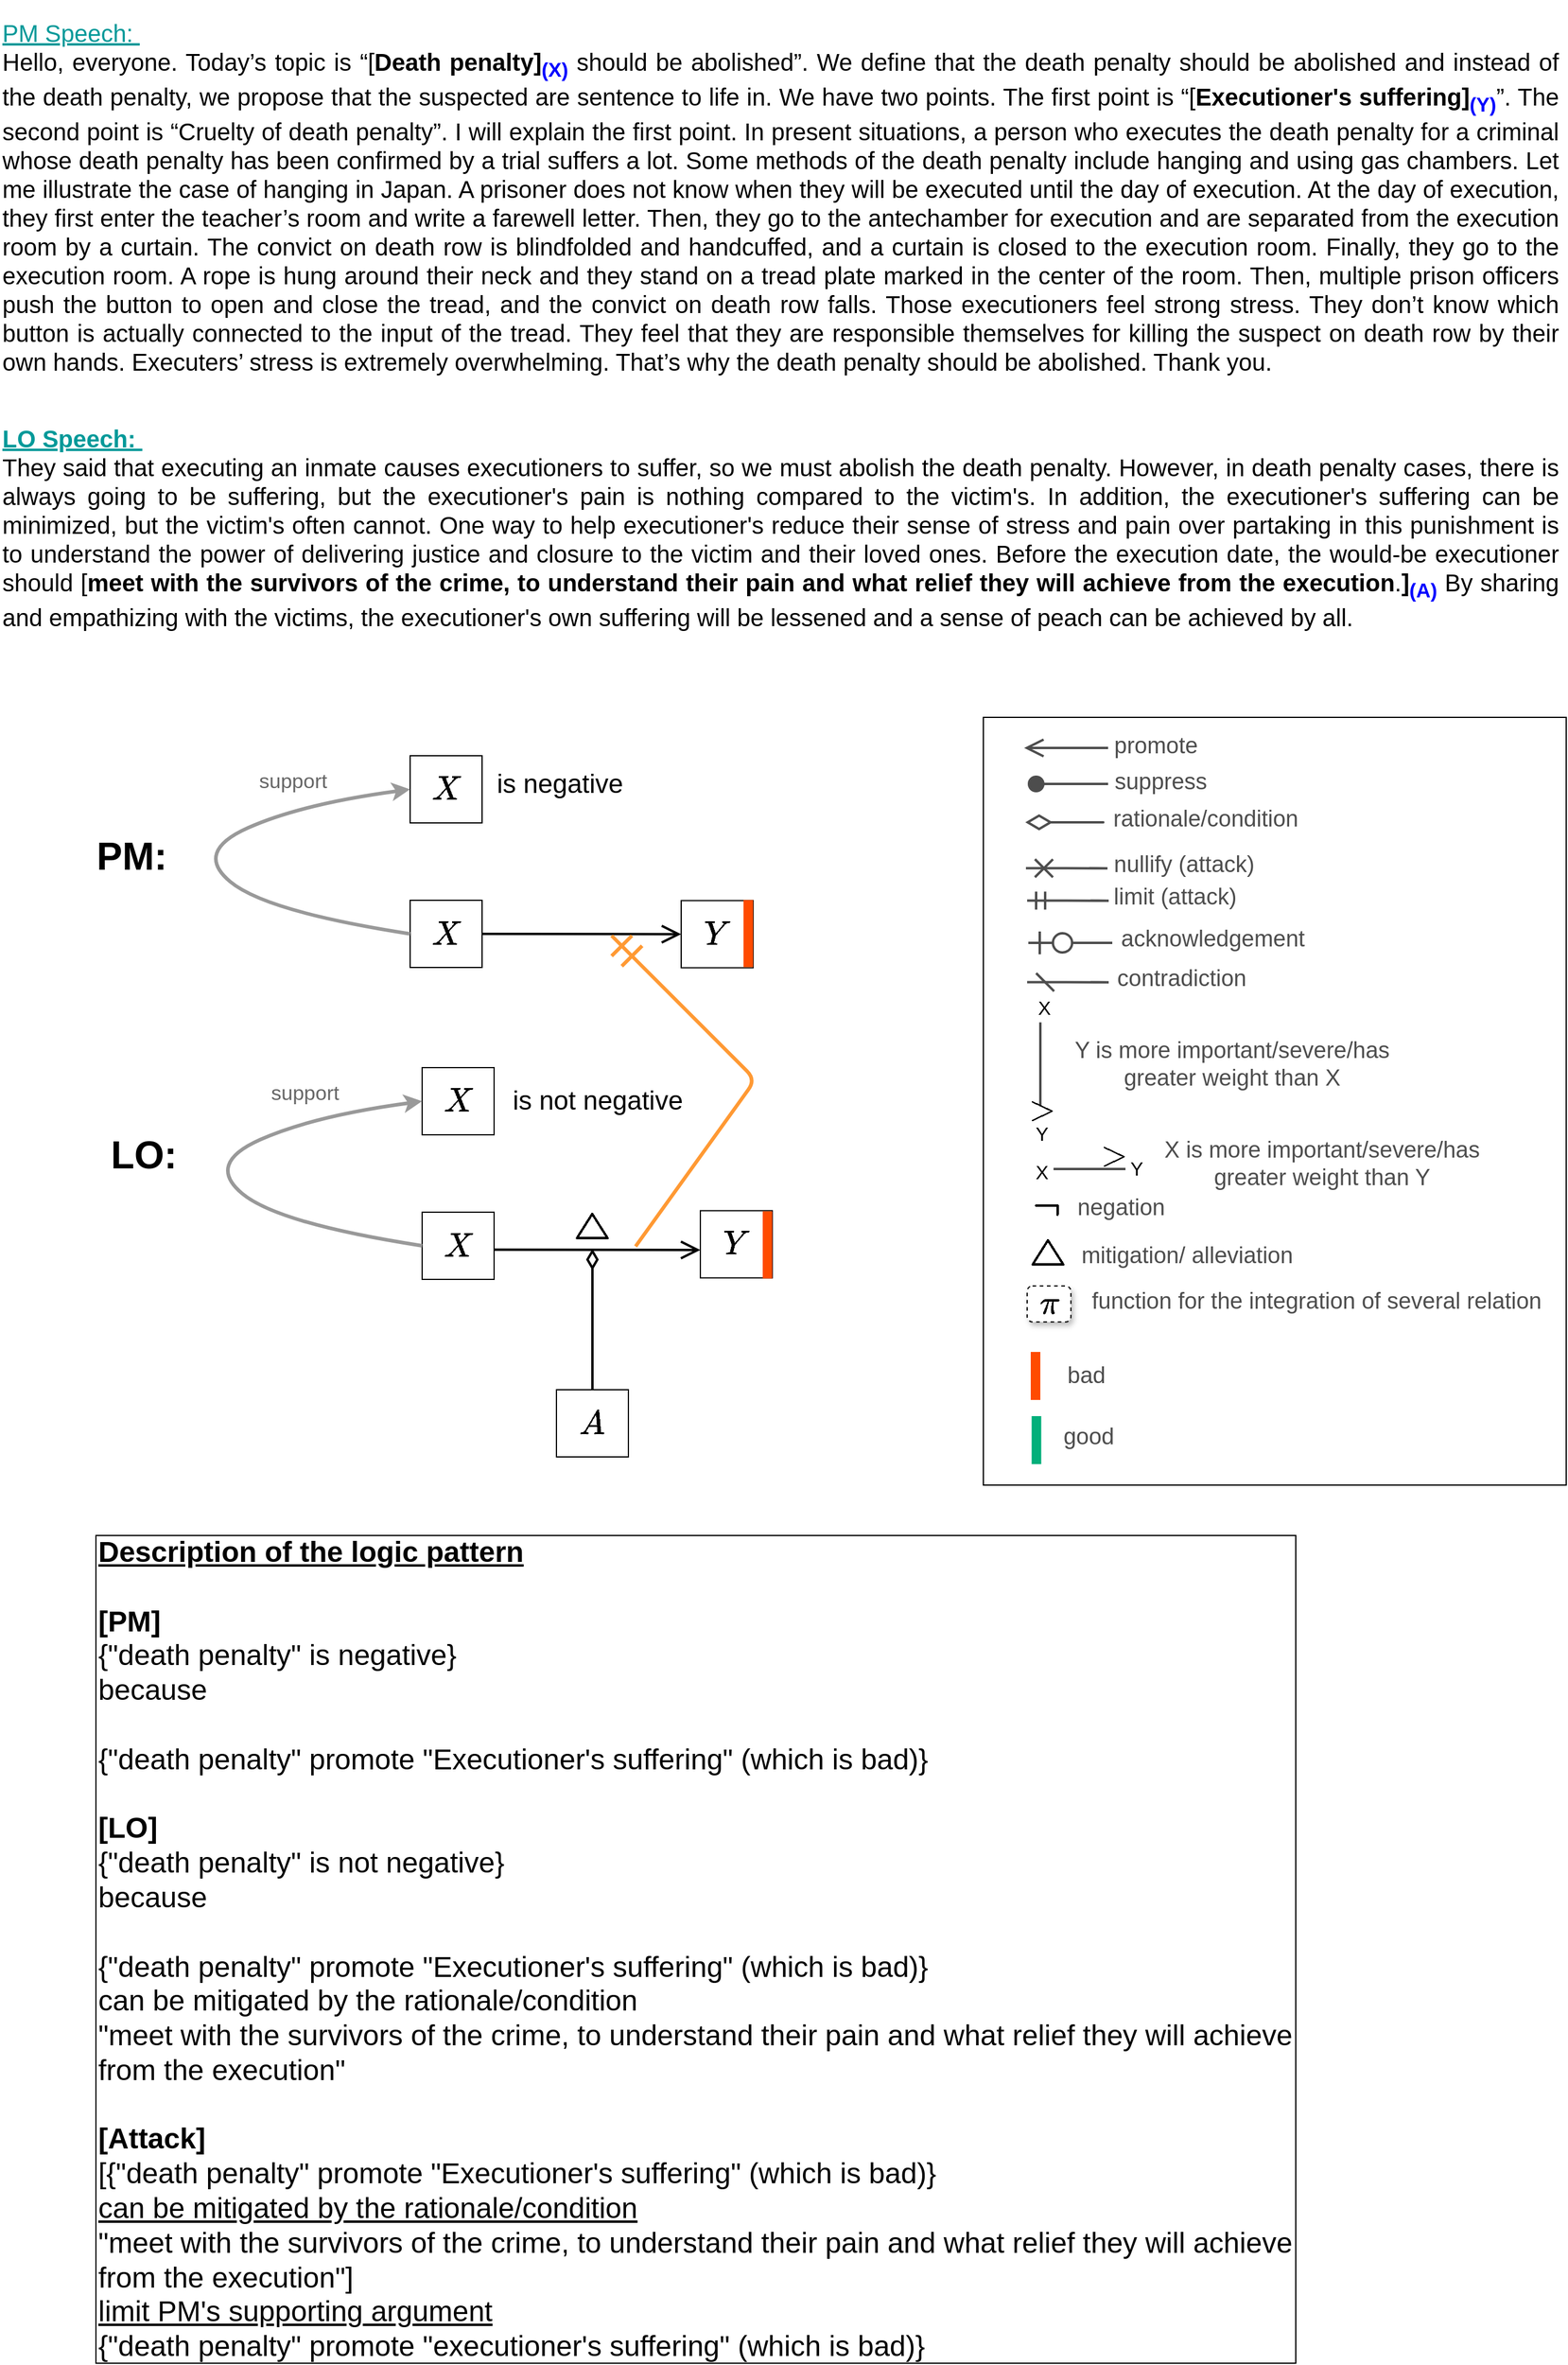 <mxfile version="16.1.2" type="device"><diagram id="NebdKccpn1Tcwdz-Rh-k" name="Page-1"><mxGraphModel dx="1581" dy="2596" grid="1" gridSize="10" guides="1" tooltips="1" connect="1" arrows="1" fold="1" page="1" pageScale="1" pageWidth="1100" pageHeight="1700" math="1" shadow="0"><root><mxCell id="0"/><mxCell id="1" parent="0"/><mxCell id="hxbpiilZ5t23awxEjxiz-1" value="&lt;div style=&quot;text-align: justify ; font-size: 20px&quot;&gt;&lt;font style=&quot;font-size: 20px&quot; color=&quot;#009999&quot;&gt;&lt;u&gt;PM Speech:&amp;nbsp;&lt;/u&gt;&lt;/font&gt;&lt;/div&gt;&lt;div style=&quot;text-align: justify&quot;&gt;&lt;span style=&quot;font-size: 20px&quot;&gt;Hello, everyone. Today’s topic is “[&lt;b&gt;Death penalty]&lt;sub&gt;&lt;font color=&quot;#0000ff&quot;&gt;(X)&lt;/font&gt;&lt;/sub&gt;&lt;/b&gt; should be abolished”. We define that the death penalty should be abolished and instead of the death penalty, we propose that the suspected are sentence to life in. We have two points. The first point is “[&lt;b&gt;Executioner's suffering]&lt;sub&gt;&lt;font color=&quot;#0000ff&quot;&gt;(Y)&lt;/font&gt;&lt;/sub&gt;&lt;/b&gt;”. The second point is “Cruelty of death penalty”. I will explain the first point. In present situations, a person who executes the death penalty for a criminal whose death penalty has been confirmed by a trial suffers a lot. Some methods of the death penalty include hanging and using gas chambers. Let me illustrate the case of hanging in Japan. A prisoner does not know when they will be executed until the day of execution. At the day of execution, they first enter the teacher’s room and write a farewell letter. Then, they go to the antechamber for execution and are separated from the execution room by a curtain. The convict on death row is blindfolded and handcuffed, and a curtain is closed to the execution room. Finally, they go to the execution room. A rope is hung around their neck and they stand on a tread plate marked in the center of the room. Then, multiple prison officers push the button to open and close the tread, and the convict on death row falls. Those executioners feel strong stress. They don’t know which button is actually connected to the input of the tread. They feel that they are responsible themselves for killing the suspect on death row by their own hands. Executers’ stress is extremely overwhelming. That’s why the death penalty should be abolished. Thank you.&lt;/span&gt;&lt;/div&gt;" style="text;html=1;strokeColor=none;fillColor=none;align=left;verticalAlign=middle;whiteSpace=wrap;rounded=0;" parent="1" vertex="1"><mxGeometry x="530" y="-120" width="1300" height="327" as="geometry"/></mxCell><mxCell id="hxbpiilZ5t23awxEjxiz-2" value="&lt;font size=&quot;1&quot;&gt;&lt;b style=&quot;font-size: 32px&quot;&gt;PM:&lt;/b&gt;&lt;/font&gt;" style="text;html=1;strokeColor=none;fillColor=none;align=center;verticalAlign=middle;whiteSpace=wrap;rounded=0;" parent="1" vertex="1"><mxGeometry x="600" y="574" width="80" height="40" as="geometry"/></mxCell><mxCell id="hxbpiilZ5t23awxEjxiz-3" value="&lt;font size=&quot;1&quot;&gt;&lt;b style=&quot;font-size: 32px&quot;&gt;LO:&lt;/b&gt;&lt;/font&gt;" style="text;html=1;strokeColor=none;fillColor=none;align=center;verticalAlign=middle;whiteSpace=wrap;rounded=0;" parent="1" vertex="1"><mxGeometry x="610" y="822.75" width="80" height="40" as="geometry"/></mxCell><mxCell id="hxbpiilZ5t23awxEjxiz-4" value="&lt;font style=&quot;font-size: 24px&quot;&gt;$$X$$&lt;/font&gt;" style="whiteSpace=wrap;html=1;align=center;" parent="1" vertex="1"><mxGeometry x="872" y="510" width="60" height="56" as="geometry"/></mxCell><mxCell id="hxbpiilZ5t23awxEjxiz-5" value="&lt;font style=&quot;font-size: 22px&quot;&gt;is negative&lt;/font&gt;" style="text;html=1;strokeColor=none;fillColor=none;align=center;verticalAlign=middle;whiteSpace=wrap;rounded=0;" parent="1" vertex="1"><mxGeometry x="942" y="516.5" width="110" height="35" as="geometry"/></mxCell><mxCell id="hxbpiilZ5t23awxEjxiz-6" value="&lt;font style=&quot;font-size: 24px&quot;&gt;$$X$$&lt;/font&gt;" style="whiteSpace=wrap;html=1;align=center;" parent="1" vertex="1"><mxGeometry x="872" y="630.5" width="60" height="56" as="geometry"/></mxCell><mxCell id="hxbpiilZ5t23awxEjxiz-7" value="&lt;font style=&quot;font-size: 24px&quot;&gt;$$Y$$&lt;/font&gt;" style="whiteSpace=wrap;html=1;align=center;" parent="1" vertex="1"><mxGeometry x="1098" y="630.75" width="60" height="56" as="geometry"/></mxCell><mxCell id="hxbpiilZ5t23awxEjxiz-8" value="" style="whiteSpace=wrap;html=1;fontColor=#666666;strokeColor=none;fillColor=#FF4B00;" parent="1" vertex="1"><mxGeometry x="1150" y="630.25" width="8" height="56" as="geometry"/></mxCell><mxCell id="hxbpiilZ5t23awxEjxiz-9" value="" style="endArrow=open;html=1;fontColor=#666666;endSize=12;entryX=0;entryY=0.5;entryDx=0;entryDy=0;endFill=0;strokeWidth=2;exitX=1;exitY=0.5;exitDx=0;exitDy=0;" parent="1" source="hxbpiilZ5t23awxEjxiz-6" target="hxbpiilZ5t23awxEjxiz-7" edge="1"><mxGeometry width="50" height="50" relative="1" as="geometry"><mxPoint x="978" y="658.16" as="sourcePoint"/><mxPoint x="1070.0" y="658.16" as="targetPoint"/></mxGeometry></mxCell><mxCell id="hxbpiilZ5t23awxEjxiz-10" value="" style="curved=1;endArrow=classic;html=1;strokeWidth=3;exitX=0;exitY=0.5;exitDx=0;exitDy=0;entryX=0;entryY=0.5;entryDx=0;entryDy=0;strokeColor=#999999;" parent="1" source="hxbpiilZ5t23awxEjxiz-6" target="hxbpiilZ5t23awxEjxiz-4" edge="1"><mxGeometry width="50" height="50" relative="1" as="geometry"><mxPoint x="592" y="660" as="sourcePoint"/><mxPoint x="642" y="610" as="targetPoint"/><Array as="points"><mxPoint x="752" y="640"/><mxPoint x="692" y="590"/><mxPoint x="782" y="550"/></Array></mxGeometry></mxCell><mxCell id="hxbpiilZ5t23awxEjxiz-11" value="&lt;font style=&quot;font-size: 17px&quot; color=&quot;#666666&quot;&gt;support&lt;/font&gt;" style="text;html=1;fillColor=none;align=center;verticalAlign=middle;whiteSpace=wrap;rounded=0;rotation=0;" parent="1" vertex="1"><mxGeometry x="742" y="516.5" width="65" height="30" as="geometry"/></mxCell><mxCell id="hxbpiilZ5t23awxEjxiz-12" value="&lt;font style=&quot;font-size: 24px&quot;&gt;$$X$$&lt;/font&gt;" style="whiteSpace=wrap;html=1;align=center;" parent="1" vertex="1"><mxGeometry x="882" y="770" width="60" height="56" as="geometry"/></mxCell><mxCell id="hxbpiilZ5t23awxEjxiz-13" value="&lt;font style=&quot;font-size: 22px&quot;&gt;is not negative&lt;/font&gt;" style="text;html=1;strokeColor=none;fillColor=none;align=center;verticalAlign=middle;whiteSpace=wrap;rounded=0;" parent="1" vertex="1"><mxGeometry x="947" y="780.5" width="163" height="35" as="geometry"/></mxCell><mxCell id="hxbpiilZ5t23awxEjxiz-14" value="&lt;font style=&quot;font-size: 24px&quot;&gt;$$X$$&lt;/font&gt;" style="whiteSpace=wrap;html=1;align=center;" parent="1" vertex="1"><mxGeometry x="882" y="890.5" width="60" height="56" as="geometry"/></mxCell><mxCell id="hxbpiilZ5t23awxEjxiz-15" value="" style="curved=1;endArrow=classic;html=1;strokeWidth=3;exitX=0;exitY=0.5;exitDx=0;exitDy=0;entryX=0;entryY=0.5;entryDx=0;entryDy=0;strokeColor=#999999;" parent="1" source="hxbpiilZ5t23awxEjxiz-14" target="hxbpiilZ5t23awxEjxiz-12" edge="1"><mxGeometry width="50" height="50" relative="1" as="geometry"><mxPoint x="602" y="920" as="sourcePoint"/><mxPoint x="652" y="870" as="targetPoint"/><Array as="points"><mxPoint x="762" y="900"/><mxPoint x="702" y="850"/><mxPoint x="792" y="810"/></Array></mxGeometry></mxCell><mxCell id="hxbpiilZ5t23awxEjxiz-16" value="&lt;font style=&quot;font-size: 17px&quot; color=&quot;#666666&quot;&gt;support&lt;/font&gt;" style="text;html=1;fillColor=none;align=center;verticalAlign=middle;whiteSpace=wrap;rounded=0;rotation=0;" parent="1" vertex="1"><mxGeometry x="752" y="776.5" width="65" height="30" as="geometry"/></mxCell><mxCell id="hxbpiilZ5t23awxEjxiz-17" value="&lt;div style=&quot;text-align: justify ; font-size: 20px&quot;&gt;&lt;font style=&quot;font-size: 20px&quot; color=&quot;#009999&quot;&gt;&lt;b&gt;&lt;u&gt;LO Speech:&amp;nbsp;&lt;/u&gt;&lt;/b&gt;&lt;/font&gt;&lt;/div&gt;&lt;div style=&quot;text-align: justify&quot;&gt;&lt;span style=&quot;font-size: 20px&quot;&gt;They said that executing an inmate causes executioners to suffer, so we must abolish the death penalty. However, in death penalty cases, there is always going to be suffering, but the executioner's pain is nothing compared to the victim's. In addition, the executioner's suffering can be minimized, but the victim's often cannot. One way to help executioner's reduce their sense of stress and pain over partaking in this punishment is to understand the power of delivering justice and closure to the victim and their loved ones. Before the execution date, the would-be executioner should [&lt;b&gt;meet with the survivors of the crime, to understand their pain and what relief they will achieve from the execution&lt;/b&gt;.&lt;b&gt;]&lt;sub&gt;&lt;font color=&quot;#0000ff&quot;&gt;(A)&lt;/font&gt;&lt;/sub&gt;&lt;/b&gt; By sharing and empathizing with the victims, the executioner's own suffering will be lessened and a sense of peach can be achieved by all.&lt;/span&gt;&lt;/div&gt;" style="text;html=1;strokeColor=none;fillColor=none;align=left;verticalAlign=middle;whiteSpace=wrap;rounded=0;" parent="1" vertex="1"><mxGeometry x="530" y="220" width="1300" height="200" as="geometry"/></mxCell><mxCell id="hxbpiilZ5t23awxEjxiz-18" value="&lt;font style=&quot;font-size: 24px&quot;&gt;$$Y$$&lt;/font&gt;" style="whiteSpace=wrap;html=1;align=center;" parent="1" vertex="1"><mxGeometry x="1114" y="889.25" width="60" height="56" as="geometry"/></mxCell><mxCell id="hxbpiilZ5t23awxEjxiz-19" value="" style="whiteSpace=wrap;html=1;fontColor=#666666;strokeColor=none;fillColor=#FF4B00;" parent="1" vertex="1"><mxGeometry x="1166" y="889.75" width="8" height="56" as="geometry"/></mxCell><mxCell id="hxbpiilZ5t23awxEjxiz-43" value="" style="endArrow=none;html=1;endSize=0;strokeWidth=3;startArrow=ERmandOne;startFill=0;startSize=20;strokeColor=#FF9933;labelBackgroundColor=default;fontColor=default;" parent="1" edge="1"><mxGeometry width="50" height="50" relative="1" as="geometry"><mxPoint x="1040" y="660" as="sourcePoint"/><mxPoint x="1060" y="919" as="targetPoint"/><Array as="points"><mxPoint x="1160" y="780"/></Array></mxGeometry></mxCell><mxCell id="hxbpiilZ5t23awxEjxiz-54" value="" style="endArrow=open;html=1;fontColor=#666666;endSize=12;endFill=0;strokeWidth=2;exitX=1;exitY=0.5;exitDx=0;exitDy=0;strokeColor=default;labelBackgroundColor=default;" parent="1" edge="1"><mxGeometry width="50" height="50" relative="1" as="geometry"><mxPoint x="942" y="921.75" as="sourcePoint"/><mxPoint x="1114" y="922.0" as="targetPoint"/></mxGeometry></mxCell><mxCell id="r9-430a_Gd0F9H9eE49Z-1" value="&lt;font style=&quot;font-size: 26px&quot;&gt;$$\boldsymbol{\triangle}$$&lt;/font&gt;" style="text;html=1;strokeColor=none;fillColor=none;align=center;verticalAlign=middle;whiteSpace=wrap;rounded=0;" parent="1" vertex="1"><mxGeometry x="969" y="886" width="110" height="35" as="geometry"/></mxCell><mxCell id="yYONg8YbeQRnMH4Kajo1-2" value="" style="endArrow=none;html=1;fontColor=#666666;endSize=12;endFill=0;strokeWidth=2;strokeColor=default;labelBackgroundColor=default;exitX=0.5;exitY=1;exitDx=0;exitDy=0;startArrow=diamondThin;startFill=0;startSize=12;" parent="1" source="r9-430a_Gd0F9H9eE49Z-1" edge="1"><mxGeometry width="50" height="50" relative="1" as="geometry"><mxPoint x="1024" y="950" as="sourcePoint"/><mxPoint x="1024" y="1040" as="targetPoint"/></mxGeometry></mxCell><mxCell id="yYONg8YbeQRnMH4Kajo1-3" value="&lt;font style=&quot;font-size: 24px&quot;&gt;$$A$$&lt;/font&gt;" style="whiteSpace=wrap;html=1;align=center;fillColor=default;strokeColor=default;fontColor=default;" parent="1" vertex="1"><mxGeometry x="994" y="1038.5" width="60" height="56" as="geometry"/></mxCell><mxCell id="VhvyKI_333oyJ1KONmwW-1" value="&lt;b&gt;&lt;u&gt;Description of the logic pattern&lt;br&gt;&lt;/u&gt;&lt;br&gt;[PM]&lt;/b&gt;&lt;br&gt;{&quot;death penalty&quot; is negative}&lt;br&gt;because&lt;br&gt;&lt;br&gt;{&quot;death penalty&quot; promote &quot;Executioner's suffering&quot; (which is bad)}&lt;br&gt;&lt;br&gt;&lt;b&gt;[LO]&lt;/b&gt;&lt;br&gt;{&quot;death penalty&quot; is not negative}&lt;br&gt;because&lt;br&gt;&lt;br&gt;{&quot;death penalty&quot; promote &quot;Executioner's suffering&quot; (which is bad)}&lt;br&gt;can be mitigated by the rationale/condition&lt;br&gt;&quot;meet with the survivors of the crime, to understand their pain and what relief they will achieve from the execution&quot;&lt;br&gt;&lt;br&gt;&lt;b&gt;[Attack]&lt;/b&gt;&lt;br&gt;[{&quot;death penalty&quot; promote &quot;Executioner's suffering&quot; (which is bad)}&lt;br&gt;&lt;u&gt;can be mitigated by the rationale/condition&lt;/u&gt;&lt;br&gt;&quot;meet with the survivors of the crime, to understand their pain and what relief they will achieve from the execution&quot;]&lt;br&gt;&lt;u&gt;limit PM's supporting argument&lt;/u&gt;&lt;br&gt;{&quot;death penalty&quot; promote &quot;executioner's suffering&quot; (which is bad)}" style="rounded=0;whiteSpace=wrap;html=1;fontSize=24;strokeColor=default;align=left;" parent="1" vertex="1"><mxGeometry x="610" y="1160" width="1000.5" height="690" as="geometry"/></mxCell><mxCell id="VhvyKI_333oyJ1KONmwW-2" value="" style="rounded=0;whiteSpace=wrap;html=1;glass=0;sketch=0;strokeColor=default;fillColor=none;" parent="1" vertex="1"><mxGeometry x="1350" y="478" width="486" height="640" as="geometry"/></mxCell><mxCell id="VhvyKI_333oyJ1KONmwW-3" value="" style="endArrow=ERzeroToOne;html=1;endFill=1;endSize=16;strokeWidth=2;strokeColor=#4D4D4D;" parent="1" edge="1"><mxGeometry width="50" height="50" relative="1" as="geometry"><mxPoint x="1457.5" y="666" as="sourcePoint"/><mxPoint x="1387.5" y="666" as="targetPoint"/></mxGeometry></mxCell><mxCell id="VhvyKI_333oyJ1KONmwW-4" value="" style="endArrow=none;html=1;endSize=16;strokeWidth=2;strokeColor=#4D4D4D;" parent="1" edge="1"><mxGeometry width="50" height="50" relative="1" as="geometry"><mxPoint x="1397.5" y="802.25" as="sourcePoint"/><mxPoint x="1397.5" y="732.25" as="targetPoint"/></mxGeometry></mxCell><mxCell id="VhvyKI_333oyJ1KONmwW-5" value="&lt;span style=&quot;font-size: 24px&quot;&gt;&lt;font style=&quot;font-size: 24px&quot;&gt;$$&amp;gt;$$&lt;/font&gt;&lt;/span&gt;" style="text;html=1;strokeColor=none;fillColor=none;align=center;verticalAlign=middle;whiteSpace=wrap;rounded=0;fontSize=24;fontStyle=1;horizontal=1;" parent="1" vertex="1"><mxGeometry x="1378.5" y="795.25" width="40" height="20" as="geometry"/></mxCell><mxCell id="VhvyKI_333oyJ1KONmwW-6" value="&lt;span style=&quot;font-size: 19px&quot;&gt;Y is more important/severe/has greater weight than X&lt;/span&gt;" style="text;html=1;strokeColor=none;fillColor=none;align=center;verticalAlign=middle;whiteSpace=wrap;rounded=0;fontColor=#4D4D4D;" parent="1" vertex="1"><mxGeometry x="1409.5" y="742.25" width="294.5" height="50" as="geometry"/></mxCell><mxCell id="VhvyKI_333oyJ1KONmwW-7" value="&lt;font style=&quot;font-size: 16px&quot;&gt;X&lt;/font&gt;" style="text;html=1;strokeColor=none;fillColor=none;align=center;verticalAlign=middle;whiteSpace=wrap;rounded=0;fontSize=14;" parent="1" vertex="1"><mxGeometry x="1380.5" y="710" width="40" height="20" as="geometry"/></mxCell><mxCell id="VhvyKI_333oyJ1KONmwW-8" value="&lt;font style=&quot;font-size: 16px&quot;&gt;Y&lt;/font&gt;" style="text;html=1;strokeColor=none;fillColor=none;align=center;verticalAlign=middle;whiteSpace=wrap;rounded=0;fontSize=14;" parent="1" vertex="1"><mxGeometry x="1378.5" y="815.25" width="40" height="20" as="geometry"/></mxCell><mxCell id="VhvyKI_333oyJ1KONmwW-9" value="" style="endArrow=none;html=1;endSize=0;strokeWidth=2;startArrow=cross;startFill=0;startSize=12;strokeColor=#4D4D4D;" parent="1" edge="1"><mxGeometry width="50" height="50" relative="1" as="geometry"><mxPoint x="1385.5" y="603.75" as="sourcePoint"/><mxPoint x="1453.5" y="603.87" as="targetPoint"/><Array as="points"><mxPoint x="1453.5" y="603.87"/><mxPoint x="1435.5" y="603.75"/></Array></mxGeometry></mxCell><mxCell id="VhvyKI_333oyJ1KONmwW-10" value="&lt;font style=&quot;font-size: 19px&quot;&gt;nullify (attack)&lt;/font&gt;" style="text;html=1;strokeColor=none;fillColor=none;align=center;verticalAlign=middle;whiteSpace=wrap;rounded=0;fontColor=#4D4D4D;" parent="1" vertex="1"><mxGeometry x="1447.5" y="584" width="138.5" height="34" as="geometry"/></mxCell><mxCell id="VhvyKI_333oyJ1KONmwW-11" value="" style="endArrow=open;html=1;fontColor=#666666;endSize=12;endFill=0;strokeWidth=2;strokeColor=#4D4D4D;" parent="1" edge="1"><mxGeometry width="50" height="50" relative="1" as="geometry"><mxPoint x="1454" y="503.5" as="sourcePoint"/><mxPoint x="1384" y="503.5" as="targetPoint"/></mxGeometry></mxCell><mxCell id="VhvyKI_333oyJ1KONmwW-12" value="&lt;span style=&quot;font-size: 19px&quot;&gt;promote&lt;/span&gt;" style="text;html=1;strokeColor=none;fillColor=none;align=center;verticalAlign=middle;whiteSpace=wrap;rounded=0;fontColor=#4D4D4D;" parent="1" vertex="1"><mxGeometry x="1454" y="484.5" width="80" height="34" as="geometry"/></mxCell><mxCell id="VhvyKI_333oyJ1KONmwW-13" value="" style="endArrow=oval;html=1;fontColor=#666666;endSize=12;endFill=1;strokeWidth=2;strokeColor=#4D4D4D;" parent="1" edge="1"><mxGeometry width="50" height="50" relative="1" as="geometry"><mxPoint x="1454" y="533.5" as="sourcePoint"/><mxPoint x="1394" y="533.5" as="targetPoint"/></mxGeometry></mxCell><mxCell id="VhvyKI_333oyJ1KONmwW-14" value="&lt;span style=&quot;font-size: 19px&quot;&gt;suppress&lt;/span&gt;" style="text;html=1;strokeColor=none;fillColor=none;align=center;verticalAlign=middle;whiteSpace=wrap;rounded=0;fontColor=#4D4D4D;" parent="1" vertex="1"><mxGeometry x="1458" y="514.5" width="80" height="34" as="geometry"/></mxCell><mxCell id="VhvyKI_333oyJ1KONmwW-15" value="" style="endArrow=none;html=1;endSize=0;strokeWidth=2;startArrow=diamondThin;startFill=0;startSize=17;strokeColor=#4D4D4D;" parent="1" edge="1"><mxGeometry width="50" height="50" relative="1" as="geometry"><mxPoint x="1385" y="565.5" as="sourcePoint"/><mxPoint x="1423" y="565.5" as="targetPoint"/><Array as="points"><mxPoint x="1455" y="565.5"/><mxPoint x="1433" y="565.5"/></Array></mxGeometry></mxCell><mxCell id="VhvyKI_333oyJ1KONmwW-16" value="&lt;font style=&quot;font-size: 19px&quot;&gt;rationale/condition&lt;/font&gt;" style="text;html=1;strokeColor=none;fillColor=none;align=center;verticalAlign=middle;whiteSpace=wrap;rounded=0;fontColor=#4D4D4D;" parent="1" vertex="1"><mxGeometry x="1450" y="545.5" width="171" height="34" as="geometry"/></mxCell><mxCell id="VhvyKI_333oyJ1KONmwW-17" value="&lt;font style=&quot;font-size: 19px&quot;&gt;acknowledgement&lt;/font&gt;" style="text;html=1;strokeColor=none;fillColor=none;align=center;verticalAlign=middle;whiteSpace=wrap;rounded=0;fontColor=#4D4D4D;" parent="1" vertex="1"><mxGeometry x="1458" y="646" width="167" height="34" as="geometry"/></mxCell><mxCell id="VhvyKI_333oyJ1KONmwW-18" value="" style="endArrow=none;html=1;endSize=16;strokeWidth=2;strokeColor=#4D4D4D;" parent="1" edge="1"><mxGeometry width="50" height="50" relative="1" as="geometry"><mxPoint x="1468.5" y="854.5" as="sourcePoint"/><mxPoint x="1408.5" y="854.5" as="targetPoint"/></mxGeometry></mxCell><mxCell id="VhvyKI_333oyJ1KONmwW-19" value="&lt;span style=&quot;font-size: 24px&quot;&gt;&lt;font style=&quot;font-size: 24px&quot;&gt;$$&amp;gt;$$&lt;/font&gt;&lt;/span&gt;" style="text;html=1;strokeColor=none;fillColor=none;align=center;verticalAlign=middle;whiteSpace=wrap;rounded=0;fontSize=24;fontStyle=1;horizontal=1;" parent="1" vertex="1"><mxGeometry x="1438.5" y="832.5" width="40" height="20" as="geometry"/></mxCell><mxCell id="VhvyKI_333oyJ1KONmwW-20" value="&lt;font style=&quot;font-size: 16px&quot;&gt;X&lt;/font&gt;" style="text;html=1;strokeColor=none;fillColor=none;align=center;verticalAlign=middle;whiteSpace=wrap;rounded=0;fontSize=14;" parent="1" vertex="1"><mxGeometry x="1378.5" y="846.5" width="40" height="20" as="geometry"/></mxCell><mxCell id="VhvyKI_333oyJ1KONmwW-21" value="&lt;font style=&quot;font-size: 16px&quot;&gt;Y&lt;/font&gt;" style="text;html=1;strokeColor=none;fillColor=none;align=center;verticalAlign=middle;whiteSpace=wrap;rounded=0;fontSize=14;" parent="1" vertex="1"><mxGeometry x="1457.5" y="843.5" width="40" height="20" as="geometry"/></mxCell><mxCell id="VhvyKI_333oyJ1KONmwW-22" value="&lt;span style=&quot;font-size: 19px&quot;&gt;X is more important/severe/has greater weight&amp;nbsp;&lt;/span&gt;&lt;span style=&quot;font-size: 19px&quot;&gt;than Y&lt;/span&gt;" style="text;html=1;strokeColor=none;fillColor=none;align=center;verticalAlign=middle;whiteSpace=wrap;rounded=0;fontColor=#4D4D4D;" parent="1" vertex="1"><mxGeometry x="1498.5" y="832.5" width="266.5" height="34" as="geometry"/></mxCell><mxCell id="VhvyKI_333oyJ1KONmwW-23" value="" style="endArrow=none;html=1;endSize=0;strokeWidth=2;startArrow=dash;startFill=0;startSize=12;strokeColor=#4D4D4D;" parent="1" edge="1"><mxGeometry width="50" height="50" relative="1" as="geometry"><mxPoint x="1386.5" y="698.75" as="sourcePoint"/><mxPoint x="1454.5" y="698.87" as="targetPoint"/><Array as="points"><mxPoint x="1454.5" y="698.87"/><mxPoint x="1436.5" y="698.75"/></Array></mxGeometry></mxCell><mxCell id="VhvyKI_333oyJ1KONmwW-24" value="&lt;font style=&quot;font-size: 19px&quot;&gt;contradiction&lt;/font&gt;" style="text;html=1;strokeColor=none;fillColor=none;align=center;verticalAlign=middle;whiteSpace=wrap;rounded=0;fontColor=#4D4D4D;" parent="1" vertex="1"><mxGeometry x="1460.5" y="679" width="109" height="34" as="geometry"/></mxCell><mxCell id="VhvyKI_333oyJ1KONmwW-25" value="" style="whiteSpace=wrap;html=1;fontColor=#666666;strokeColor=none;fillColor=#FF4B00;" parent="1" vertex="1"><mxGeometry x="1389.5" y="1007" width="8" height="40" as="geometry"/></mxCell><mxCell id="VhvyKI_333oyJ1KONmwW-26" value="&lt;span style=&quot;font-size: 19px&quot;&gt;bad&lt;/span&gt;" style="text;html=1;strokeColor=none;fillColor=none;align=center;verticalAlign=middle;whiteSpace=wrap;rounded=0;fontColor=#4D4D4D;" parent="1" vertex="1"><mxGeometry x="1408" y="1010" width="55.5" height="34" as="geometry"/></mxCell><mxCell id="VhvyKI_333oyJ1KONmwW-27" value="" style="whiteSpace=wrap;html=1;fontColor=#666666;strokeColor=none;fillColor=#03AF7A;" parent="1" vertex="1"><mxGeometry x="1390.25" y="1060.5" width="8" height="40" as="geometry"/></mxCell><mxCell id="VhvyKI_333oyJ1KONmwW-28" value="&lt;span style=&quot;font-size: 19px&quot;&gt;good&lt;/span&gt;" style="text;html=1;strokeColor=none;fillColor=none;align=center;verticalAlign=middle;whiteSpace=wrap;rounded=0;fontColor=#4D4D4D;" parent="1" vertex="1"><mxGeometry x="1397.5" y="1060.5" width="80" height="34" as="geometry"/></mxCell><mxCell id="VhvyKI_333oyJ1KONmwW-29" value="&lt;span style=&quot;font-size: 19px&quot;&gt;mitigation/&amp;nbsp;&lt;/span&gt;&lt;span style=&quot;font-size: 19px&quot;&gt;alleviation&lt;/span&gt;" style="text;html=1;strokeColor=none;fillColor=none;align=center;verticalAlign=middle;whiteSpace=wrap;rounded=0;fontColor=#4D4D4D;" parent="1" vertex="1"><mxGeometry x="1427.25" y="909.75" width="186" height="34" as="geometry"/></mxCell><mxCell id="VhvyKI_333oyJ1KONmwW-30" value="&lt;font style=&quot;font-size: 26px&quot;&gt;$$\boldsymbol{\triangle}$$&lt;/font&gt;" style="text;html=1;strokeColor=none;fillColor=none;align=center;verticalAlign=middle;whiteSpace=wrap;rounded=0;" parent="1" vertex="1"><mxGeometry x="1374.25" y="908.75" width="60" height="35" as="geometry"/></mxCell><mxCell id="VhvyKI_333oyJ1KONmwW-31" value="&lt;font style=&quot;font-size: 26px&quot;&gt;$$\boldsymbol{\neg}$$&lt;/font&gt;" style="text;html=1;strokeColor=none;fillColor=none;align=center;verticalAlign=middle;whiteSpace=wrap;rounded=0;" parent="1" vertex="1"><mxGeometry x="1372.5" y="869.75" width="60" height="35" as="geometry"/></mxCell><mxCell id="VhvyKI_333oyJ1KONmwW-32" value="&lt;span style=&quot;font-size: 19px&quot;&gt;negation&lt;/span&gt;" style="text;html=1;strokeColor=none;fillColor=none;align=center;verticalAlign=middle;whiteSpace=wrap;rounded=0;fontColor=#4D4D4D;" parent="1" vertex="1"><mxGeometry x="1425" y="869.75" width="80" height="34" as="geometry"/></mxCell><mxCell id="VhvyKI_333oyJ1KONmwW-33" value="&lt;font style=&quot;font-size: 24px&quot;&gt;$$\pi$$&lt;/font&gt;" style="whiteSpace=wrap;html=1;dashed=1;perimeterSpacing=0;shadow=1;align=center;rounded=1;" parent="1" vertex="1"><mxGeometry x="1386.5" y="952" width="36.5" height="30" as="geometry"/></mxCell><mxCell id="VhvyKI_333oyJ1KONmwW-34" value="&lt;span style=&quot;font-size: 19px&quot;&gt;function for the integration of several relation&lt;/span&gt;" style="text;html=1;strokeColor=none;fillColor=none;align=center;verticalAlign=middle;whiteSpace=wrap;rounded=0;fontColor=#4D4D4D;" parent="1" vertex="1"><mxGeometry x="1427.25" y="948" width="401.75" height="34" as="geometry"/></mxCell><mxCell id="VhvyKI_333oyJ1KONmwW-35" value="" style="endArrow=none;html=1;endSize=0;strokeWidth=2;startArrow=ERmandOne;startFill=0;startSize=12;strokeColor=#4D4D4D;" parent="1" edge="1"><mxGeometry width="50" height="50" relative="1" as="geometry"><mxPoint x="1386.5" y="630.75" as="sourcePoint"/><mxPoint x="1454.5" y="630.87" as="targetPoint"/><Array as="points"><mxPoint x="1454.5" y="630.87"/><mxPoint x="1436.5" y="630.75"/></Array></mxGeometry></mxCell><mxCell id="VhvyKI_333oyJ1KONmwW-36" value="&lt;span style=&quot;font-size: 19px&quot;&gt;limit (attack)&lt;/span&gt;" style="text;html=1;strokeColor=none;fillColor=none;align=center;verticalAlign=middle;whiteSpace=wrap;rounded=0;fontColor=#4D4D4D;" parent="1" vertex="1"><mxGeometry x="1445.5" y="611" width="127.5" height="34" as="geometry"/></mxCell></root></mxGraphModel></diagram></mxfile>